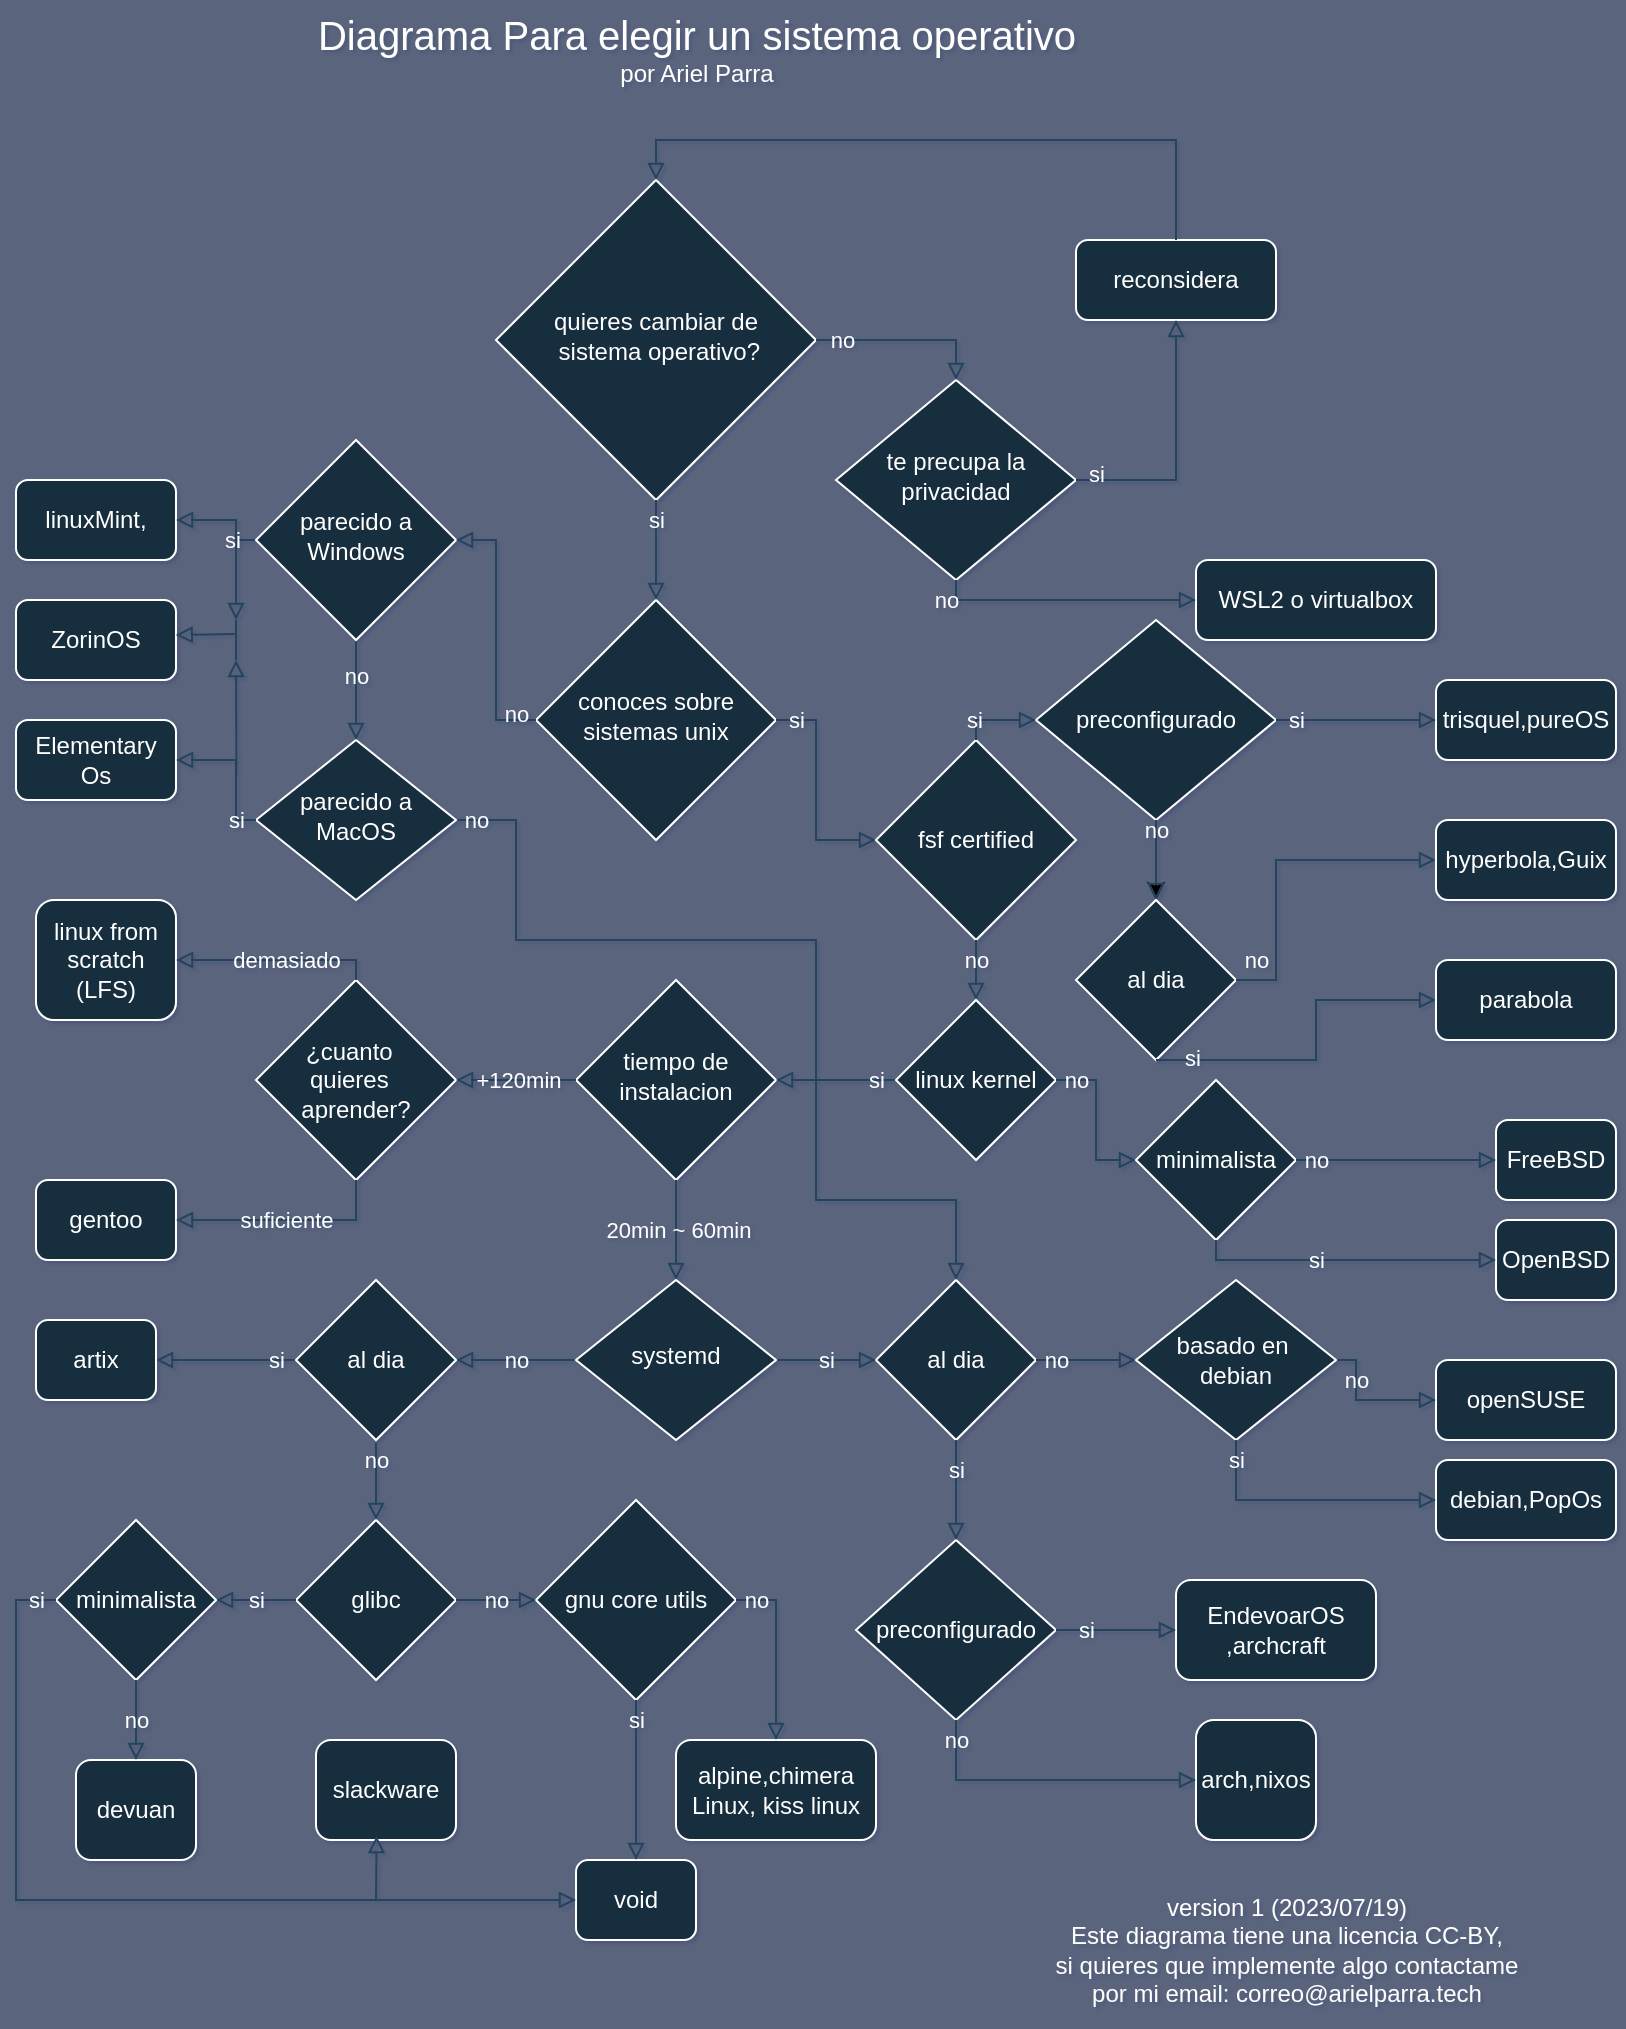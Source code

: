 <mxfile version="21.6.3" type="device">
  <diagram id="C5RBs43oDa-KdzZeNtuy" name="Page-1">
    <mxGraphModel dx="1395" dy="602" grid="0" gridSize="10" guides="1" tooltips="1" connect="1" arrows="1" fold="1" page="1" pageScale="1" pageWidth="850" pageHeight="1100" background="#5A657D" math="0" shadow="1">
      <root>
        <mxCell id="WIyWlLk6GJQsqaUBKTNV-0" />
        <mxCell id="WIyWlLk6GJQsqaUBKTNV-1" parent="WIyWlLk6GJQsqaUBKTNV-0" />
        <mxCell id="lEryGDBUFIUMpNGzXzRM-27" value="" style="endArrow=block;html=1;rounded=0;endFill=0;labelBackgroundColor=none;strokeColor=#23445D;fontColor=default;" parent="WIyWlLk6GJQsqaUBKTNV-1" edge="1">
          <mxGeometry relative="1" as="geometry">
            <mxPoint x="130" y="290" as="sourcePoint" />
            <mxPoint x="130" y="330" as="targetPoint" />
          </mxGeometry>
        </mxCell>
        <mxCell id="WIyWlLk6GJQsqaUBKTNV-6" value="&lt;div&gt; quieres cambiar de&lt;/div&gt;&lt;div&gt;&amp;nbsp;sistema operativo?&lt;/div&gt;" style="rhombus;whiteSpace=wrap;html=1;shadow=0;fontFamily=Helvetica;fontSize=12;align=center;strokeWidth=1;spacing=6;spacingTop=-4;labelBackgroundColor=none;fillColor=#182E3E;strokeColor=#FFFFFF;fontColor=#FFFFFF;" parent="WIyWlLk6GJQsqaUBKTNV-1" vertex="1">
          <mxGeometry x="260" y="110" width="160" height="160" as="geometry" />
        </mxCell>
        <mxCell id="WIyWlLk6GJQsqaUBKTNV-10" value="tiempo de instalacion" style="rhombus;whiteSpace=wrap;html=1;shadow=0;fontFamily=Helvetica;fontSize=12;align=center;strokeWidth=1;spacing=6;spacingTop=-4;labelBackgroundColor=none;fillColor=#182E3E;strokeColor=#FFFFFF;fontColor=#FFFFFF;" parent="WIyWlLk6GJQsqaUBKTNV-1" vertex="1">
          <mxGeometry x="300" y="510" width="100" height="100" as="geometry" />
        </mxCell>
        <mxCell id="WIyWlLk6GJQsqaUBKTNV-11" value="&lt;div&gt;EndevoarOS&lt;/div&gt;,archcraft" style="rounded=1;whiteSpace=wrap;html=1;fontSize=12;glass=0;strokeWidth=1;shadow=0;labelBackgroundColor=none;fillColor=#182E3E;strokeColor=#FFFFFF;fontColor=#FFFFFF;" parent="WIyWlLk6GJQsqaUBKTNV-1" vertex="1">
          <mxGeometry x="600" y="810" width="100" height="50" as="geometry" />
        </mxCell>
        <mxCell id="B3d_4BNv6bFsKflRq1dp-0" value="&lt;div&gt;te precupa la &lt;br&gt;&lt;/div&gt;&lt;div&gt;privacidad&lt;br&gt;&lt;/div&gt;" style="rhombus;whiteSpace=wrap;html=1;shadow=0;fontFamily=Helvetica;fontSize=12;align=center;strokeWidth=1;spacing=6;spacingTop=-4;labelBackgroundColor=none;fillColor=#182E3E;strokeColor=#FFFFFF;fontColor=#FFFFFF;" parent="WIyWlLk6GJQsqaUBKTNV-1" vertex="1">
          <mxGeometry x="430" y="210" width="120" height="100" as="geometry" />
        </mxCell>
        <mxCell id="B3d_4BNv6bFsKflRq1dp-1" value="WSL2 o virtualbox" style="rounded=1;whiteSpace=wrap;html=1;fontSize=12;glass=0;strokeWidth=1;shadow=0;labelBackgroundColor=none;fillColor=#182E3E;strokeColor=#FFFFFF;fontColor=#FFFFFF;" parent="WIyWlLk6GJQsqaUBKTNV-1" vertex="1">
          <mxGeometry x="610" y="300" width="120" height="40" as="geometry" />
        </mxCell>
        <mxCell id="B3d_4BNv6bFsKflRq1dp-4" value="reconsidera" style="rounded=1;whiteSpace=wrap;html=1;fontSize=12;glass=0;strokeWidth=1;shadow=0;labelBackgroundColor=none;fillColor=#182E3E;strokeColor=#FFFFFF;fontColor=#FFFFFF;" parent="WIyWlLk6GJQsqaUBKTNV-1" vertex="1">
          <mxGeometry x="550" y="140" width="100" height="40" as="geometry" />
        </mxCell>
        <mxCell id="B3d_4BNv6bFsKflRq1dp-8" value="" style="endArrow=block;html=1;rounded=0;endFill=0;entryX=1;entryY=0.5;entryDx=0;entryDy=0;exitX=0;exitY=0.5;exitDx=0;exitDy=0;labelBackgroundColor=none;strokeColor=#23445D;fontColor=default;" parent="WIyWlLk6GJQsqaUBKTNV-1" source="WZA_W1-3168fjfzmkXRs-43" target="WIyWlLk6GJQsqaUBKTNV-10" edge="1">
          <mxGeometry relative="1" as="geometry">
            <mxPoint x="459" y="729.55" as="sourcePoint" />
            <mxPoint x="379" y="579.55" as="targetPoint" />
          </mxGeometry>
        </mxCell>
        <mxCell id="B3d_4BNv6bFsKflRq1dp-9" value="si" style="edgeLabel;resizable=0;html=1;align=center;verticalAlign=middle;labelBackgroundColor=none;fontColor=#FFFFFF;" parent="B3d_4BNv6bFsKflRq1dp-8" connectable="0" vertex="1">
          <mxGeometry relative="1" as="geometry">
            <mxPoint x="20" as="offset" />
          </mxGeometry>
        </mxCell>
        <mxCell id="B3d_4BNv6bFsKflRq1dp-21" value="" style="endArrow=block;html=1;rounded=0;endFill=0;exitX=1;exitY=0.5;exitDx=0;exitDy=0;entryX=0.5;entryY=0;entryDx=0;entryDy=0;labelBackgroundColor=none;strokeColor=#23445D;fontColor=default;" parent="WIyWlLk6GJQsqaUBKTNV-1" source="WIyWlLk6GJQsqaUBKTNV-6" target="B3d_4BNv6bFsKflRq1dp-0" edge="1">
          <mxGeometry relative="1" as="geometry">
            <mxPoint x="385.0" y="125.27" as="sourcePoint" />
            <mxPoint x="431.608" y="125.146" as="targetPoint" />
            <Array as="points">
              <mxPoint x="430" y="190" />
              <mxPoint x="490" y="190" />
            </Array>
          </mxGeometry>
        </mxCell>
        <mxCell id="B3d_4BNv6bFsKflRq1dp-22" value="no" style="edgeLabel;resizable=0;html=1;align=center;verticalAlign=middle;labelBackgroundColor=none;fontColor=#FFFFFF;" parent="B3d_4BNv6bFsKflRq1dp-21" connectable="0" vertex="1">
          <mxGeometry relative="1" as="geometry">
            <mxPoint x="-32" as="offset" />
          </mxGeometry>
        </mxCell>
        <mxCell id="B3d_4BNv6bFsKflRq1dp-26" value="" style="endArrow=block;html=1;rounded=0;endFill=0;entryX=0;entryY=0.5;entryDx=0;entryDy=0;exitX=0.5;exitY=1;exitDx=0;exitDy=0;labelBackgroundColor=none;strokeColor=#23445D;fontColor=default;" parent="WIyWlLk6GJQsqaUBKTNV-1" source="B3d_4BNv6bFsKflRq1dp-0" target="B3d_4BNv6bFsKflRq1dp-1" edge="1">
          <mxGeometry relative="1" as="geometry">
            <mxPoint x="541.43" y="125" as="sourcePoint" />
            <mxPoint x="570.43" y="60" as="targetPoint" />
            <Array as="points">
              <mxPoint x="490" y="320" />
            </Array>
          </mxGeometry>
        </mxCell>
        <mxCell id="B3d_4BNv6bFsKflRq1dp-27" value="no" style="edgeLabel;resizable=0;html=1;align=center;verticalAlign=middle;labelBackgroundColor=none;fontColor=#FFFFFF;" parent="B3d_4BNv6bFsKflRq1dp-26" connectable="0" vertex="1">
          <mxGeometry relative="1" as="geometry">
            <mxPoint x="-60" as="offset" />
          </mxGeometry>
        </mxCell>
        <mxCell id="B3d_4BNv6bFsKflRq1dp-32" value="" style="endArrow=block;html=1;rounded=0;endFill=0;exitX=0.5;exitY=1;exitDx=0;exitDy=0;entryX=0.5;entryY=0;entryDx=0;entryDy=0;labelBackgroundColor=none;strokeColor=#23445D;fontColor=default;" parent="WIyWlLk6GJQsqaUBKTNV-1" source="WIyWlLk6GJQsqaUBKTNV-10" target="lEryGDBUFIUMpNGzXzRM-45" edge="1">
          <mxGeometry relative="1" as="geometry">
            <mxPoint x="340" y="629.55" as="sourcePoint" />
            <mxPoint x="345" y="660.0" as="targetPoint" />
          </mxGeometry>
        </mxCell>
        <mxCell id="B3d_4BNv6bFsKflRq1dp-33" value="20min ~ 60min" style="edgeLabel;resizable=0;html=1;align=center;verticalAlign=middle;labelBackgroundColor=none;fontColor=#FFFFFF;" parent="B3d_4BNv6bFsKflRq1dp-32" connectable="0" vertex="1">
          <mxGeometry relative="1" as="geometry">
            <mxPoint x="1" as="offset" />
          </mxGeometry>
        </mxCell>
        <mxCell id="zSs0rb3qWY8XgjxG6bn7-12" value="&lt;div&gt;linux from&lt;/div&gt;&lt;div&gt;scratch (LFS)&lt;br&gt;&lt;/div&gt;" style="rounded=1;whiteSpace=wrap;html=1;fontSize=12;glass=0;strokeWidth=1;shadow=0;labelBackgroundColor=none;fillColor=#182E3E;strokeColor=#FFFFFF;fontColor=#FFFFFF;" parent="WIyWlLk6GJQsqaUBKTNV-1" vertex="1">
          <mxGeometry x="30" y="470" width="70" height="60" as="geometry" />
        </mxCell>
        <mxCell id="zSs0rb3qWY8XgjxG6bn7-13" value="&lt;div&gt;gentoo&lt;br&gt;&lt;/div&gt;" style="rounded=1;whiteSpace=wrap;html=1;fontSize=12;glass=0;strokeWidth=1;shadow=0;labelBackgroundColor=none;fillColor=#182E3E;strokeColor=#FFFFFF;fontColor=#FFFFFF;" parent="WIyWlLk6GJQsqaUBKTNV-1" vertex="1">
          <mxGeometry x="30" y="610" width="70" height="40" as="geometry" />
        </mxCell>
        <mxCell id="WZA_W1-3168fjfzmkXRs-8" value="&lt;div&gt;¿cuanto &amp;nbsp; &lt;br&gt;&lt;/div&gt;&lt;div&gt;quieres &amp;nbsp; aprender?&lt;/div&gt;" style="rhombus;whiteSpace=wrap;html=1;labelBackgroundColor=none;fillColor=#182E3E;strokeColor=#FFFFFF;fontColor=#FFFFFF;" parent="WIyWlLk6GJQsqaUBKTNV-1" vertex="1">
          <mxGeometry x="140" y="510" width="100" height="100" as="geometry" />
        </mxCell>
        <mxCell id="WZA_W1-3168fjfzmkXRs-9" value="void" style="rounded=1;whiteSpace=wrap;html=1;fontSize=12;glass=0;strokeWidth=1;shadow=0;labelBackgroundColor=none;fillColor=#182E3E;strokeColor=#FFFFFF;fontColor=#FFFFFF;" parent="WIyWlLk6GJQsqaUBKTNV-1" vertex="1">
          <mxGeometry x="300" y="950" width="60" height="40" as="geometry" />
        </mxCell>
        <mxCell id="WZA_W1-3168fjfzmkXRs-10" value="arch,nixos" style="rounded=1;whiteSpace=wrap;html=1;fontSize=12;glass=0;strokeWidth=1;shadow=0;labelBackgroundColor=none;fillColor=#182E3E;strokeColor=#FFFFFF;fontColor=#FFFFFF;" parent="WIyWlLk6GJQsqaUBKTNV-1" vertex="1">
          <mxGeometry x="610" y="880" width="60" height="60" as="geometry" />
        </mxCell>
        <mxCell id="WZA_W1-3168fjfzmkXRs-14" value="slackware" style="rounded=1;whiteSpace=wrap;html=1;fontSize=12;glass=0;strokeWidth=1;shadow=0;labelBackgroundColor=none;fillColor=#182E3E;strokeColor=#FFFFFF;fontColor=#FFFFFF;" parent="WIyWlLk6GJQsqaUBKTNV-1" vertex="1">
          <mxGeometry x="170" y="890" width="70" height="50" as="geometry" />
        </mxCell>
        <mxCell id="WZA_W1-3168fjfzmkXRs-15" value="" style="endArrow=block;html=1;rounded=0;endFill=0;entryX=1;entryY=0.5;entryDx=0;entryDy=0;labelBackgroundColor=none;strokeColor=#23445D;fontColor=default;exitX=0.5;exitY=0;exitDx=0;exitDy=0;" parent="WIyWlLk6GJQsqaUBKTNV-1" source="WZA_W1-3168fjfzmkXRs-8" target="zSs0rb3qWY8XgjxG6bn7-12" edge="1">
          <mxGeometry relative="1" as="geometry">
            <mxPoint x="190" y="500" as="sourcePoint" />
            <mxPoint x="170" y="564.55" as="targetPoint" />
            <Array as="points">
              <mxPoint x="190" y="500" />
            </Array>
          </mxGeometry>
        </mxCell>
        <mxCell id="WZA_W1-3168fjfzmkXRs-16" value="demasiado" style="edgeLabel;resizable=0;html=1;align=center;verticalAlign=middle;labelBackgroundColor=none;fontColor=#FFFFFF;" parent="WZA_W1-3168fjfzmkXRs-15" connectable="0" vertex="1">
          <mxGeometry relative="1" as="geometry">
            <mxPoint x="5" as="offset" />
          </mxGeometry>
        </mxCell>
        <mxCell id="WZA_W1-3168fjfzmkXRs-30" value="alpine,chimera Linux, kiss linux" style="rounded=1;whiteSpace=wrap;html=1;fontSize=12;glass=0;strokeWidth=1;shadow=0;labelBackgroundColor=none;fillColor=#182E3E;strokeColor=#FFFFFF;fontColor=#FFFFFF;" parent="WIyWlLk6GJQsqaUBKTNV-1" vertex="1">
          <mxGeometry x="350" y="890" width="100" height="50" as="geometry" />
        </mxCell>
        <mxCell id="WZA_W1-3168fjfzmkXRs-33" value="linuxMint, " style="rounded=1;whiteSpace=wrap;html=1;fontSize=12;glass=0;strokeWidth=1;shadow=0;labelBackgroundColor=none;fillColor=#182E3E;strokeColor=#FFFFFF;fontColor=#FFFFFF;" parent="WIyWlLk6GJQsqaUBKTNV-1" vertex="1">
          <mxGeometry x="20" y="260" width="80" height="40" as="geometry" />
        </mxCell>
        <mxCell id="WZA_W1-3168fjfzmkXRs-34" value="conoces sobre sistemas unix" style="rhombus;whiteSpace=wrap;html=1;shadow=0;fontFamily=Helvetica;fontSize=12;align=center;strokeWidth=1;spacing=6;spacingTop=-4;labelBackgroundColor=none;fillColor=#182E3E;strokeColor=#FFFFFF;fontColor=#FFFFFF;" parent="WIyWlLk6GJQsqaUBKTNV-1" vertex="1">
          <mxGeometry x="280" y="320" width="120" height="120" as="geometry" />
        </mxCell>
        <mxCell id="WZA_W1-3168fjfzmkXRs-35" value="" style="endArrow=block;html=1;rounded=0;endFill=0;entryX=0;entryY=0.5;entryDx=0;entryDy=0;exitX=1;exitY=0.5;exitDx=0;exitDy=0;labelBackgroundColor=none;strokeColor=#23445D;fontColor=default;" parent="WIyWlLk6GJQsqaUBKTNV-1" source="WZA_W1-3168fjfzmkXRs-34" target="WZA_W1-3168fjfzmkXRs-37" edge="1">
          <mxGeometry relative="1" as="geometry">
            <mxPoint x="380" y="424.32" as="sourcePoint" />
            <mxPoint x="420" y="424.32" as="targetPoint" />
            <Array as="points">
              <mxPoint x="420" y="380" />
              <mxPoint x="420" y="440" />
            </Array>
          </mxGeometry>
        </mxCell>
        <mxCell id="WZA_W1-3168fjfzmkXRs-36" value="si" style="edgeLabel;resizable=0;html=1;align=center;verticalAlign=middle;labelBackgroundColor=none;fontColor=#FFFFFF;" parent="WZA_W1-3168fjfzmkXRs-35" connectable="0" vertex="1">
          <mxGeometry relative="1" as="geometry">
            <mxPoint x="-10" y="-35" as="offset" />
          </mxGeometry>
        </mxCell>
        <mxCell id="WZA_W1-3168fjfzmkXRs-37" value="fsf certified" style="rhombus;whiteSpace=wrap;html=1;labelBackgroundColor=none;fillColor=#182E3E;strokeColor=#FFFFFF;fontColor=#FFFFFF;" parent="WIyWlLk6GJQsqaUBKTNV-1" vertex="1">
          <mxGeometry x="450" y="390" width="100" height="100" as="geometry" />
        </mxCell>
        <mxCell id="nK3E73L1SUcMTksV8uDe-0" value="" style="edgeStyle=orthogonalEdgeStyle;rounded=0;orthogonalLoop=1;jettySize=auto;html=1;" edge="1" parent="WIyWlLk6GJQsqaUBKTNV-1" source="WZA_W1-3168fjfzmkXRs-38" target="WZA_W1-3168fjfzmkXRs-76">
          <mxGeometry relative="1" as="geometry" />
        </mxCell>
        <mxCell id="WZA_W1-3168fjfzmkXRs-38" value="preconfigurado" style="rhombus;whiteSpace=wrap;html=1;labelBackgroundColor=none;fillColor=#182E3E;strokeColor=#FFFFFF;fontColor=#FFFFFF;" parent="WIyWlLk6GJQsqaUBKTNV-1" vertex="1">
          <mxGeometry x="530" y="330" width="120" height="100" as="geometry" />
        </mxCell>
        <mxCell id="WZA_W1-3168fjfzmkXRs-40" value="" style="endArrow=block;html=1;rounded=0;endFill=0;exitX=0.5;exitY=1;exitDx=0;exitDy=0;entryX=0.5;entryY=0;entryDx=0;entryDy=0;labelBackgroundColor=none;strokeColor=#23445D;fontColor=default;" parent="WIyWlLk6GJQsqaUBKTNV-1" source="WZA_W1-3168fjfzmkXRs-37" target="WZA_W1-3168fjfzmkXRs-43" edge="1">
          <mxGeometry relative="1" as="geometry">
            <mxPoint x="477.27" y="467.05" as="sourcePoint" />
            <mxPoint x="480" y="517.55" as="targetPoint" />
          </mxGeometry>
        </mxCell>
        <mxCell id="WZA_W1-3168fjfzmkXRs-41" value="no" style="edgeLabel;resizable=0;html=1;align=center;verticalAlign=middle;labelBackgroundColor=none;fontColor=#FFFFFF;" parent="WZA_W1-3168fjfzmkXRs-40" connectable="0" vertex="1">
          <mxGeometry relative="1" as="geometry">
            <mxPoint y="-5" as="offset" />
          </mxGeometry>
        </mxCell>
        <mxCell id="WZA_W1-3168fjfzmkXRs-43" value="linux kernel" style="rhombus;whiteSpace=wrap;html=1;labelBackgroundColor=none;fillColor=#182E3E;strokeColor=#FFFFFF;fontColor=#FFFFFF;" parent="WIyWlLk6GJQsqaUBKTNV-1" vertex="1">
          <mxGeometry x="460" y="520" width="80" height="80" as="geometry" />
        </mxCell>
        <mxCell id="WZA_W1-3168fjfzmkXRs-44" value="" style="endArrow=block;html=1;rounded=0;endFill=0;exitX=0.5;exitY=0;exitDx=0;exitDy=0;labelBackgroundColor=none;strokeColor=#23445D;fontColor=default;entryX=0;entryY=0.5;entryDx=0;entryDy=0;" parent="WIyWlLk6GJQsqaUBKTNV-1" source="WZA_W1-3168fjfzmkXRs-37" target="WZA_W1-3168fjfzmkXRs-38" edge="1">
          <mxGeometry relative="1" as="geometry">
            <mxPoint x="521.43" y="424.15" as="sourcePoint" />
            <mxPoint x="530" y="380" as="targetPoint" />
            <Array as="points">
              <mxPoint x="500" y="380" />
            </Array>
          </mxGeometry>
        </mxCell>
        <mxCell id="WZA_W1-3168fjfzmkXRs-45" value="si" style="edgeLabel;resizable=0;html=1;align=center;verticalAlign=middle;labelBackgroundColor=none;fontColor=#FFFFFF;" parent="WZA_W1-3168fjfzmkXRs-44" connectable="0" vertex="1">
          <mxGeometry relative="1" as="geometry">
            <mxPoint x="-11" as="offset" />
          </mxGeometry>
        </mxCell>
        <mxCell id="WZA_W1-3168fjfzmkXRs-46" value="" style="endArrow=block;html=1;rounded=0;endFill=0;entryX=0;entryY=0.5;entryDx=0;entryDy=0;labelBackgroundColor=none;strokeColor=#23445D;fontColor=default;exitX=1;exitY=0.5;exitDx=0;exitDy=0;" parent="WIyWlLk6GJQsqaUBKTNV-1" source="WZA_W1-3168fjfzmkXRs-43" target="WZA_W1-3168fjfzmkXRs-63" edge="1">
          <mxGeometry relative="1" as="geometry">
            <mxPoint x="550" y="569.55" as="sourcePoint" />
            <mxPoint x="580" y="559.55" as="targetPoint" />
            <Array as="points">
              <mxPoint x="560" y="560" />
              <mxPoint x="560" y="600" />
            </Array>
          </mxGeometry>
        </mxCell>
        <mxCell id="WZA_W1-3168fjfzmkXRs-47" value="no" style="edgeLabel;resizable=0;html=1;align=center;verticalAlign=middle;labelBackgroundColor=none;fontColor=#FFFFFF;" parent="WZA_W1-3168fjfzmkXRs-46" connectable="0" vertex="1">
          <mxGeometry relative="1" as="geometry">
            <mxPoint x="-10" y="-20" as="offset" />
          </mxGeometry>
        </mxCell>
        <mxCell id="WZA_W1-3168fjfzmkXRs-48" value="OpenBSD" style="rounded=1;whiteSpace=wrap;html=1;fontSize=12;glass=0;strokeWidth=1;shadow=0;labelBackgroundColor=none;fillColor=#182E3E;strokeColor=#FFFFFF;fontColor=#FFFFFF;" parent="WIyWlLk6GJQsqaUBKTNV-1" vertex="1">
          <mxGeometry x="760" y="630" width="60" height="40" as="geometry" />
        </mxCell>
        <mxCell id="WZA_W1-3168fjfzmkXRs-59" value="" style="endArrow=block;html=1;rounded=0;endFill=0;exitX=0;exitY=0.5;exitDx=0;exitDy=0;labelBackgroundColor=none;strokeColor=#23445D;fontColor=default;entryX=1;entryY=0.5;entryDx=0;entryDy=0;" parent="WIyWlLk6GJQsqaUBKTNV-1" source="lEryGDBUFIUMpNGzXzRM-29" target="WZA_W1-3168fjfzmkXRs-33" edge="1">
          <mxGeometry relative="1" as="geometry">
            <mxPoint x="141.25" y="304.55" as="sourcePoint" />
            <mxPoint x="70" y="249.55" as="targetPoint" />
            <Array as="points">
              <mxPoint x="130" y="290" />
              <mxPoint x="130" y="280" />
            </Array>
          </mxGeometry>
        </mxCell>
        <mxCell id="WZA_W1-3168fjfzmkXRs-60" value="si" style="edgeLabel;resizable=0;html=1;align=center;verticalAlign=middle;labelBackgroundColor=none;fontColor=#FFFFFF;" parent="WZA_W1-3168fjfzmkXRs-59" connectable="0" vertex="1">
          <mxGeometry relative="1" as="geometry">
            <mxPoint x="3" y="10" as="offset" />
          </mxGeometry>
        </mxCell>
        <mxCell id="WZA_W1-3168fjfzmkXRs-61" value="" style="endArrow=block;html=1;rounded=0;endFill=0;exitX=0.5;exitY=1;exitDx=0;exitDy=0;entryX=0.5;entryY=0;entryDx=0;entryDy=0;labelBackgroundColor=none;strokeColor=#23445D;fontColor=default;" parent="WIyWlLk6GJQsqaUBKTNV-1" source="WIyWlLk6GJQsqaUBKTNV-6" target="WZA_W1-3168fjfzmkXRs-34" edge="1">
          <mxGeometry relative="1" as="geometry">
            <mxPoint x="400" y="180" as="sourcePoint" />
            <mxPoint x="446.608" y="179.876" as="targetPoint" />
          </mxGeometry>
        </mxCell>
        <mxCell id="WZA_W1-3168fjfzmkXRs-62" value="si" style="edgeLabel;resizable=0;html=1;align=center;verticalAlign=middle;labelBackgroundColor=none;fontColor=#FFFFFF;" parent="WZA_W1-3168fjfzmkXRs-61" connectable="0" vertex="1">
          <mxGeometry relative="1" as="geometry">
            <mxPoint y="-15" as="offset" />
          </mxGeometry>
        </mxCell>
        <mxCell id="WZA_W1-3168fjfzmkXRs-63" value="minimalista" style="rhombus;whiteSpace=wrap;html=1;labelBackgroundColor=none;fillColor=#182E3E;strokeColor=#FFFFFF;fontColor=#FFFFFF;" parent="WIyWlLk6GJQsqaUBKTNV-1" vertex="1">
          <mxGeometry x="580" y="560" width="80" height="80" as="geometry" />
        </mxCell>
        <mxCell id="WZA_W1-3168fjfzmkXRs-67" value="" style="endArrow=block;html=1;rounded=0;endFill=0;exitX=0.5;exitY=1;exitDx=0;exitDy=0;entryX=0;entryY=0.5;entryDx=0;entryDy=0;labelBackgroundColor=none;strokeColor=#23445D;fontColor=default;" parent="WIyWlLk6GJQsqaUBKTNV-1" source="WZA_W1-3168fjfzmkXRs-63" target="WZA_W1-3168fjfzmkXRs-48" edge="1">
          <mxGeometry relative="1" as="geometry">
            <mxPoint x="660" y="589.55" as="sourcePoint" />
            <mxPoint x="760" y="639.55" as="targetPoint" />
            <Array as="points">
              <mxPoint x="620" y="650" />
            </Array>
          </mxGeometry>
        </mxCell>
        <mxCell id="WZA_W1-3168fjfzmkXRs-68" value="si" style="edgeLabel;resizable=0;html=1;align=center;verticalAlign=middle;labelBackgroundColor=none;fontColor=#FFFFFF;" parent="WZA_W1-3168fjfzmkXRs-67" connectable="0" vertex="1">
          <mxGeometry relative="1" as="geometry">
            <mxPoint x="-15" as="offset" />
          </mxGeometry>
        </mxCell>
        <mxCell id="WZA_W1-3168fjfzmkXRs-70" value="devuan" style="rounded=1;whiteSpace=wrap;html=1;fontSize=12;glass=0;strokeWidth=1;shadow=0;labelBackgroundColor=none;fillColor=#182E3E;strokeColor=#FFFFFF;fontColor=#FFFFFF;" parent="WIyWlLk6GJQsqaUBKTNV-1" vertex="1">
          <mxGeometry x="50" y="900" width="60" height="50" as="geometry" />
        </mxCell>
        <mxCell id="WZA_W1-3168fjfzmkXRs-73" value="" style="endArrow=block;html=1;rounded=0;endFill=0;entryX=0.5;entryY=0;entryDx=0;entryDy=0;labelBackgroundColor=none;strokeColor=#23445D;fontColor=default;exitX=0.5;exitY=1;exitDx=0;exitDy=0;" parent="WIyWlLk6GJQsqaUBKTNV-1" source="WZA_W1-3168fjfzmkXRs-38" target="WZA_W1-3168fjfzmkXRs-76" edge="1">
          <mxGeometry relative="1" as="geometry">
            <mxPoint x="607.5" y="419.55" as="sourcePoint" />
            <mxPoint x="607.5" y="469.1" as="targetPoint" />
          </mxGeometry>
        </mxCell>
        <mxCell id="WZA_W1-3168fjfzmkXRs-74" value="no" style="edgeLabel;resizable=0;html=1;align=center;verticalAlign=middle;labelBackgroundColor=none;fontColor=#FFFFFF;" parent="WZA_W1-3168fjfzmkXRs-73" connectable="0" vertex="1">
          <mxGeometry relative="1" as="geometry">
            <mxPoint y="-15" as="offset" />
          </mxGeometry>
        </mxCell>
        <mxCell id="WZA_W1-3168fjfzmkXRs-75" value="trisquel,pureOS" style="rounded=1;whiteSpace=wrap;html=1;fontSize=12;glass=0;strokeWidth=1;shadow=0;labelBackgroundColor=none;fillColor=#182E3E;strokeColor=#FFFFFF;fontColor=#FFFFFF;" parent="WIyWlLk6GJQsqaUBKTNV-1" vertex="1">
          <mxGeometry x="730" y="360" width="90" height="40" as="geometry" />
        </mxCell>
        <mxCell id="WZA_W1-3168fjfzmkXRs-76" value="al dia" style="rhombus;whiteSpace=wrap;html=1;labelBackgroundColor=none;fillColor=#182E3E;strokeColor=#FFFFFF;fontColor=#FFFFFF;" parent="WIyWlLk6GJQsqaUBKTNV-1" vertex="1">
          <mxGeometry x="550" y="470" width="80" height="80" as="geometry" />
        </mxCell>
        <mxCell id="WZA_W1-3168fjfzmkXRs-78" value="" style="endArrow=block;html=1;rounded=0;endFill=0;entryX=0;entryY=0.5;entryDx=0;entryDy=0;labelBackgroundColor=none;strokeColor=#23445D;fontColor=default;exitX=1;exitY=0.5;exitDx=0;exitDy=0;" parent="WIyWlLk6GJQsqaUBKTNV-1" source="WZA_W1-3168fjfzmkXRs-38" target="WZA_W1-3168fjfzmkXRs-75" edge="1">
          <mxGeometry relative="1" as="geometry">
            <mxPoint x="620" y="380" as="sourcePoint" />
            <mxPoint x="710" y="434.15" as="targetPoint" />
            <Array as="points" />
          </mxGeometry>
        </mxCell>
        <mxCell id="WZA_W1-3168fjfzmkXRs-79" value="si" style="edgeLabel;resizable=0;html=1;align=center;verticalAlign=middle;labelBackgroundColor=none;fontColor=#FFFFFF;" parent="WZA_W1-3168fjfzmkXRs-78" connectable="0" vertex="1">
          <mxGeometry relative="1" as="geometry">
            <mxPoint x="-30" as="offset" />
          </mxGeometry>
        </mxCell>
        <mxCell id="WZA_W1-3168fjfzmkXRs-91" value="FreeBSD" style="rounded=1;whiteSpace=wrap;html=1;fontSize=12;glass=0;strokeWidth=1;shadow=0;labelBackgroundColor=none;fillColor=#182E3E;strokeColor=#FFFFFF;fontColor=#FFFFFF;" parent="WIyWlLk6GJQsqaUBKTNV-1" vertex="1">
          <mxGeometry x="760" y="580" width="60" height="40" as="geometry" />
        </mxCell>
        <mxCell id="WZA_W1-3168fjfzmkXRs-92" value="" style="endArrow=block;html=1;rounded=0;endFill=0;exitX=1;exitY=0.5;exitDx=0;exitDy=0;entryX=0;entryY=0.5;entryDx=0;entryDy=0;labelBackgroundColor=none;strokeColor=#23445D;fontColor=default;" parent="WIyWlLk6GJQsqaUBKTNV-1" source="WZA_W1-3168fjfzmkXRs-63" target="WZA_W1-3168fjfzmkXRs-91" edge="1">
          <mxGeometry relative="1" as="geometry">
            <mxPoint x="680" y="584.07" as="sourcePoint" />
            <mxPoint x="740" y="579.55" as="targetPoint" />
          </mxGeometry>
        </mxCell>
        <mxCell id="WZA_W1-3168fjfzmkXRs-93" value="no" style="edgeLabel;resizable=0;html=1;align=center;verticalAlign=middle;labelBackgroundColor=none;fontColor=#FFFFFF;" parent="WZA_W1-3168fjfzmkXRs-92" connectable="0" vertex="1">
          <mxGeometry relative="1" as="geometry">
            <mxPoint x="-40" as="offset" />
          </mxGeometry>
        </mxCell>
        <mxCell id="WZA_W1-3168fjfzmkXRs-98" value="" style="endArrow=block;html=1;rounded=0;endFill=0;exitX=1;exitY=0.5;exitDx=0;exitDy=0;entryX=0;entryY=0.5;entryDx=0;entryDy=0;labelBackgroundColor=none;strokeColor=#23445D;fontColor=default;" parent="WIyWlLk6GJQsqaUBKTNV-1" source="WZA_W1-3168fjfzmkXRs-76" target="WZA_W1-3168fjfzmkXRs-102" edge="1">
          <mxGeometry relative="1" as="geometry">
            <mxPoint x="640" y="509.07" as="sourcePoint" />
            <mxPoint x="660" y="439.55" as="targetPoint" />
            <Array as="points">
              <mxPoint x="650" y="510" />
              <mxPoint x="650" y="450" />
            </Array>
          </mxGeometry>
        </mxCell>
        <mxCell id="WZA_W1-3168fjfzmkXRs-99" value="no" style="edgeLabel;resizable=0;html=1;align=center;verticalAlign=middle;labelBackgroundColor=none;fontColor=#FFFFFF;" parent="WZA_W1-3168fjfzmkXRs-98" connectable="0" vertex="1">
          <mxGeometry relative="1" as="geometry">
            <mxPoint x="-10" y="50" as="offset" />
          </mxGeometry>
        </mxCell>
        <mxCell id="WZA_W1-3168fjfzmkXRs-100" value="" style="endArrow=block;html=1;rounded=0;endFill=0;exitX=0.5;exitY=1;exitDx=0;exitDy=0;labelBackgroundColor=none;strokeColor=#23445D;fontColor=default;entryX=0;entryY=0.5;entryDx=0;entryDy=0;" parent="WIyWlLk6GJQsqaUBKTNV-1" source="WZA_W1-3168fjfzmkXRs-76" target="WZA_W1-3168fjfzmkXRs-104" edge="1">
          <mxGeometry relative="1" as="geometry">
            <mxPoint x="630" y="540.03" as="sourcePoint" />
            <mxPoint x="710" y="492" as="targetPoint" />
            <Array as="points">
              <mxPoint x="670" y="550" />
              <mxPoint x="670" y="520" />
            </Array>
          </mxGeometry>
        </mxCell>
        <mxCell id="WZA_W1-3168fjfzmkXRs-101" value="si" style="edgeLabel;resizable=0;html=1;align=center;verticalAlign=middle;labelBackgroundColor=none;fontColor=#FFFFFF;" parent="WZA_W1-3168fjfzmkXRs-100" connectable="0" vertex="1">
          <mxGeometry relative="1" as="geometry">
            <mxPoint x="-62" y="4" as="offset" />
          </mxGeometry>
        </mxCell>
        <mxCell id="WZA_W1-3168fjfzmkXRs-102" value="hyperbola,Guix" style="rounded=1;whiteSpace=wrap;html=1;fontSize=12;glass=0;strokeWidth=1;shadow=0;labelBackgroundColor=none;fillColor=#182E3E;strokeColor=#FFFFFF;fontColor=#FFFFFF;" parent="WIyWlLk6GJQsqaUBKTNV-1" vertex="1">
          <mxGeometry x="730" y="430" width="90" height="40" as="geometry" />
        </mxCell>
        <mxCell id="WZA_W1-3168fjfzmkXRs-104" value="parabola" style="rounded=1;whiteSpace=wrap;html=1;fontSize=12;glass=0;strokeWidth=1;shadow=0;labelBackgroundColor=none;fillColor=#182E3E;strokeColor=#FFFFFF;fontColor=#FFFFFF;" parent="WIyWlLk6GJQsqaUBKTNV-1" vertex="1">
          <mxGeometry x="730" y="500" width="90" height="40" as="geometry" />
        </mxCell>
        <mxCell id="WZA_W1-3168fjfzmkXRs-105" value="al dia" style="rhombus;whiteSpace=wrap;html=1;labelBackgroundColor=none;fillColor=#182E3E;strokeColor=#FFFFFF;fontColor=#FFFFFF;" parent="WIyWlLk6GJQsqaUBKTNV-1" vertex="1">
          <mxGeometry x="450" y="660" width="80" height="80" as="geometry" />
        </mxCell>
        <mxCell id="WZA_W1-3168fjfzmkXRs-110" value="" style="endArrow=block;html=1;rounded=0;endFill=0;exitX=1;exitY=0.5;exitDx=0;exitDy=0;entryX=0;entryY=0.5;entryDx=0;entryDy=0;labelBackgroundColor=none;strokeColor=#23445D;fontColor=default;" parent="WIyWlLk6GJQsqaUBKTNV-1" source="lEryGDBUFIUMpNGzXzRM-45" target="WZA_W1-3168fjfzmkXRs-105" edge="1">
          <mxGeometry relative="1" as="geometry">
            <mxPoint x="390" y="700.0" as="sourcePoint" />
            <mxPoint x="540" y="729.55" as="targetPoint" />
          </mxGeometry>
        </mxCell>
        <mxCell id="WZA_W1-3168fjfzmkXRs-111" value="si" style="edgeLabel;resizable=0;html=1;align=center;verticalAlign=middle;labelBackgroundColor=none;fontColor=#FFFFFF;" parent="WZA_W1-3168fjfzmkXRs-110" connectable="0" vertex="1">
          <mxGeometry relative="1" as="geometry" />
        </mxCell>
        <mxCell id="WZA_W1-3168fjfzmkXRs-112" value="preconfigurado" style="rhombus;whiteSpace=wrap;html=1;labelBackgroundColor=none;fillColor=#182E3E;strokeColor=#FFFFFF;fontColor=#FFFFFF;" parent="WIyWlLk6GJQsqaUBKTNV-1" vertex="1">
          <mxGeometry x="440" y="790" width="100" height="90" as="geometry" />
        </mxCell>
        <mxCell id="WZA_W1-3168fjfzmkXRs-113" value="openSUSE" style="rounded=1;whiteSpace=wrap;html=1;fontSize=12;glass=0;strokeWidth=1;shadow=0;labelBackgroundColor=none;fillColor=#182E3E;strokeColor=#FFFFFF;fontColor=#FFFFFF;" parent="WIyWlLk6GJQsqaUBKTNV-1" vertex="1">
          <mxGeometry x="730" y="700" width="90" height="40" as="geometry" />
        </mxCell>
        <mxCell id="WZA_W1-3168fjfzmkXRs-125" value="&lt;div&gt;glibc&lt;br&gt;&lt;/div&gt;" style="rhombus;whiteSpace=wrap;html=1;direction=south;labelBackgroundColor=none;fillColor=#182E3E;strokeColor=#FFFFFF;fontColor=#FFFFFF;" parent="WIyWlLk6GJQsqaUBKTNV-1" vertex="1">
          <mxGeometry x="160" y="780" width="80" height="80" as="geometry" />
        </mxCell>
        <mxCell id="0XqaIxvMcVvcDSaRn46s-0" value="" style="endArrow=block;html=1;rounded=0;endFill=0;exitX=0.5;exitY=1;exitDx=0;exitDy=0;labelBackgroundColor=none;strokeColor=#23445D;fontColor=default;" parent="WIyWlLk6GJQsqaUBKTNV-1" source="WZA_W1-3168fjfzmkXRs-105" target="WZA_W1-3168fjfzmkXRs-112" edge="1">
          <mxGeometry relative="1" as="geometry">
            <mxPoint x="530" y="739.55" as="sourcePoint" />
            <mxPoint x="590" y="739.55" as="targetPoint" />
          </mxGeometry>
        </mxCell>
        <mxCell id="0XqaIxvMcVvcDSaRn46s-1" value="si" style="edgeLabel;resizable=0;html=1;align=center;verticalAlign=middle;labelBackgroundColor=none;fontColor=#FFFFFF;" parent="0XqaIxvMcVvcDSaRn46s-0" connectable="0" vertex="1">
          <mxGeometry relative="1" as="geometry">
            <mxPoint y="-10" as="offset" />
          </mxGeometry>
        </mxCell>
        <mxCell id="0XqaIxvMcVvcDSaRn46s-2" value="" style="endArrow=block;html=1;rounded=0;endFill=0;exitX=1;exitY=0.5;exitDx=0;exitDy=0;entryX=0;entryY=0.5;entryDx=0;entryDy=0;labelBackgroundColor=none;strokeColor=#23445D;fontColor=default;" parent="WIyWlLk6GJQsqaUBKTNV-1" source="WZA_W1-3168fjfzmkXRs-105" target="0XqaIxvMcVvcDSaRn46s-59" edge="1">
          <mxGeometry relative="1" as="geometry">
            <mxPoint x="540" y="719.55" as="sourcePoint" />
            <mxPoint x="575.59" y="699.72" as="targetPoint" />
          </mxGeometry>
        </mxCell>
        <mxCell id="0XqaIxvMcVvcDSaRn46s-3" value="no" style="edgeLabel;resizable=0;html=1;align=center;verticalAlign=middle;labelBackgroundColor=none;fontColor=#FFFFFF;" parent="0XqaIxvMcVvcDSaRn46s-2" connectable="0" vertex="1">
          <mxGeometry relative="1" as="geometry">
            <mxPoint x="-15" as="offset" />
          </mxGeometry>
        </mxCell>
        <mxCell id="0XqaIxvMcVvcDSaRn46s-4" value="" style="endArrow=block;html=1;rounded=0;endFill=0;exitX=1;exitY=0.5;exitDx=0;exitDy=0;entryX=0;entryY=0.5;entryDx=0;entryDy=0;labelBackgroundColor=none;strokeColor=#23445D;fontColor=default;" parent="WIyWlLk6GJQsqaUBKTNV-1" source="0XqaIxvMcVvcDSaRn46s-59" target="WZA_W1-3168fjfzmkXRs-113" edge="1">
          <mxGeometry relative="1" as="geometry">
            <mxPoint x="670" y="699.55" as="sourcePoint" />
            <mxPoint x="720" y="699.55" as="targetPoint" />
            <Array as="points">
              <mxPoint x="690" y="700" />
              <mxPoint x="690" y="720" />
            </Array>
          </mxGeometry>
        </mxCell>
        <mxCell id="0XqaIxvMcVvcDSaRn46s-5" value="no" style="edgeLabel;resizable=0;html=1;align=center;verticalAlign=middle;labelBackgroundColor=none;fontColor=#FFFFFF;" parent="0XqaIxvMcVvcDSaRn46s-4" connectable="0" vertex="1">
          <mxGeometry relative="1" as="geometry">
            <mxPoint x="-5" y="-10" as="offset" />
          </mxGeometry>
        </mxCell>
        <mxCell id="0XqaIxvMcVvcDSaRn46s-13" value="" style="endArrow=block;html=1;rounded=0;endFill=0;exitX=1;exitY=0.5;exitDx=0;exitDy=0;entryX=0;entryY=0.5;entryDx=0;entryDy=0;labelBackgroundColor=none;strokeColor=#23445D;fontColor=default;" parent="WIyWlLk6GJQsqaUBKTNV-1" source="WZA_W1-3168fjfzmkXRs-112" target="WIyWlLk6GJQsqaUBKTNV-11" edge="1">
          <mxGeometry relative="1" as="geometry">
            <mxPoint x="570" y="759.55" as="sourcePoint" />
            <mxPoint x="560" y="769.55" as="targetPoint" />
          </mxGeometry>
        </mxCell>
        <mxCell id="0XqaIxvMcVvcDSaRn46s-14" value="si" style="edgeLabel;resizable=0;html=1;align=center;verticalAlign=middle;labelBackgroundColor=none;fontColor=#FFFFFF;" parent="0XqaIxvMcVvcDSaRn46s-13" connectable="0" vertex="1">
          <mxGeometry relative="1" as="geometry">
            <mxPoint x="-15" as="offset" />
          </mxGeometry>
        </mxCell>
        <mxCell id="0XqaIxvMcVvcDSaRn46s-20" value="" style="endArrow=block;html=1;rounded=0;endFill=0;exitX=1.017;exitY=0.5;exitDx=0;exitDy=0;entryX=0;entryY=0.5;entryDx=0;entryDy=0;labelBackgroundColor=none;strokeColor=#23445D;fontColor=default;exitPerimeter=0;" parent="WIyWlLk6GJQsqaUBKTNV-1" source="lEryGDBUFIUMpNGzXzRM-43" target="WZA_W1-3168fjfzmkXRs-125" edge="1">
          <mxGeometry relative="1" as="geometry">
            <mxPoint x="205" y="740" as="sourcePoint" />
            <mxPoint x="290" y="779.55" as="targetPoint" />
          </mxGeometry>
        </mxCell>
        <mxCell id="0XqaIxvMcVvcDSaRn46s-21" value="no" style="edgeLabel;resizable=0;html=1;align=center;verticalAlign=middle;labelBackgroundColor=none;fontColor=#FFFFFF;" parent="0XqaIxvMcVvcDSaRn46s-20" connectable="0" vertex="1">
          <mxGeometry relative="1" as="geometry">
            <mxPoint y="-11" as="offset" />
          </mxGeometry>
        </mxCell>
        <mxCell id="0XqaIxvMcVvcDSaRn46s-22" value="gnu core utils" style="rhombus;whiteSpace=wrap;html=1;direction=south;labelBackgroundColor=none;fillColor=#182E3E;strokeColor=#FFFFFF;fontColor=#FFFFFF;" parent="WIyWlLk6GJQsqaUBKTNV-1" vertex="1">
          <mxGeometry x="280" y="770" width="100" height="100" as="geometry" />
        </mxCell>
        <mxCell id="0XqaIxvMcVvcDSaRn46s-26" value="" style="endArrow=block;html=1;rounded=0;endFill=0;exitX=0.5;exitY=0;exitDx=0;exitDy=0;entryX=0.5;entryY=1;entryDx=0;entryDy=0;labelBackgroundColor=none;strokeColor=#23445D;fontColor=default;" parent="WIyWlLk6GJQsqaUBKTNV-1" source="WZA_W1-3168fjfzmkXRs-125" target="0XqaIxvMcVvcDSaRn46s-22" edge="1">
          <mxGeometry relative="1" as="geometry">
            <mxPoint x="260" y="779.55" as="sourcePoint" />
            <mxPoint x="259" y="817.55" as="targetPoint" />
          </mxGeometry>
        </mxCell>
        <mxCell id="0XqaIxvMcVvcDSaRn46s-27" value="no" style="edgeLabel;resizable=0;html=1;align=center;verticalAlign=middle;labelBackgroundColor=none;fontColor=#FFFFFF;" parent="0XqaIxvMcVvcDSaRn46s-26" connectable="0" vertex="1">
          <mxGeometry relative="1" as="geometry" />
        </mxCell>
        <mxCell id="0XqaIxvMcVvcDSaRn46s-31" value="" style="endArrow=block;html=1;rounded=0;endFill=0;exitX=0.5;exitY=0;exitDx=0;exitDy=0;entryX=0.5;entryY=0;entryDx=0;entryDy=0;labelBackgroundColor=none;strokeColor=#23445D;fontColor=default;" parent="WIyWlLk6GJQsqaUBKTNV-1" source="0XqaIxvMcVvcDSaRn46s-22" target="WZA_W1-3168fjfzmkXRs-30" edge="1">
          <mxGeometry relative="1" as="geometry">
            <mxPoint x="380" y="759.55" as="sourcePoint" />
            <mxPoint x="420" y="759.55" as="targetPoint" />
            <Array as="points">
              <mxPoint x="400" y="820" />
            </Array>
          </mxGeometry>
        </mxCell>
        <mxCell id="0XqaIxvMcVvcDSaRn46s-32" value="no" style="edgeLabel;resizable=0;html=1;align=center;verticalAlign=middle;labelBackgroundColor=none;fontColor=#FFFFFF;" parent="0XqaIxvMcVvcDSaRn46s-31" connectable="0" vertex="1">
          <mxGeometry relative="1" as="geometry">
            <mxPoint x="-10" y="-25" as="offset" />
          </mxGeometry>
        </mxCell>
        <mxCell id="0XqaIxvMcVvcDSaRn46s-33" value="" style="endArrow=block;html=1;rounded=0;endFill=0;exitX=1;exitY=0.5;exitDx=0;exitDy=0;entryX=0.5;entryY=0;entryDx=0;entryDy=0;labelBackgroundColor=none;strokeColor=#23445D;fontColor=default;" parent="WIyWlLk6GJQsqaUBKTNV-1" source="0XqaIxvMcVvcDSaRn46s-22" target="WZA_W1-3168fjfzmkXRs-9" edge="1">
          <mxGeometry relative="1" as="geometry">
            <mxPoint x="270" y="887.02" as="sourcePoint" />
            <mxPoint x="310" y="887.02" as="targetPoint" />
          </mxGeometry>
        </mxCell>
        <mxCell id="0XqaIxvMcVvcDSaRn46s-34" value="si" style="edgeLabel;resizable=0;html=1;align=center;verticalAlign=middle;labelBackgroundColor=none;fontColor=#FFFFFF;" parent="0XqaIxvMcVvcDSaRn46s-33" connectable="0" vertex="1">
          <mxGeometry relative="1" as="geometry">
            <mxPoint y="-30" as="offset" />
          </mxGeometry>
        </mxCell>
        <mxCell id="0XqaIxvMcVvcDSaRn46s-35" value="" style="endArrow=block;html=1;rounded=0;endFill=0;exitX=0.5;exitY=1;exitDx=0;exitDy=0;entryX=0.5;entryY=0;entryDx=0;entryDy=0;labelBackgroundColor=none;strokeColor=#23445D;fontColor=default;" parent="WIyWlLk6GJQsqaUBKTNV-1" source="WZA_W1-3168fjfzmkXRs-125" target="0XqaIxvMcVvcDSaRn46s-39" edge="1">
          <mxGeometry relative="1" as="geometry">
            <mxPoint x="192.185" y="880.8" as="sourcePoint" />
            <mxPoint x="130" y="779.55" as="targetPoint" />
          </mxGeometry>
        </mxCell>
        <mxCell id="0XqaIxvMcVvcDSaRn46s-36" value="si" style="edgeLabel;resizable=0;html=1;align=center;verticalAlign=middle;labelBackgroundColor=none;fontColor=#FFFFFF;" parent="0XqaIxvMcVvcDSaRn46s-35" connectable="0" vertex="1">
          <mxGeometry relative="1" as="geometry" />
        </mxCell>
        <mxCell id="0XqaIxvMcVvcDSaRn46s-37" value="debian,PopOs" style="rounded=1;whiteSpace=wrap;html=1;fontSize=12;glass=0;strokeWidth=1;shadow=0;labelBackgroundColor=none;fillColor=#182E3E;strokeColor=#FFFFFF;fontColor=#FFFFFF;" parent="WIyWlLk6GJQsqaUBKTNV-1" vertex="1">
          <mxGeometry x="730" y="750" width="90" height="40" as="geometry" />
        </mxCell>
        <mxCell id="0XqaIxvMcVvcDSaRn46s-39" value="minimalista" style="rhombus;whiteSpace=wrap;html=1;direction=south;labelBackgroundColor=none;fillColor=#182E3E;strokeColor=#FFFFFF;fontColor=#FFFFFF;" parent="WIyWlLk6GJQsqaUBKTNV-1" vertex="1">
          <mxGeometry x="40" y="780" width="80" height="80" as="geometry" />
        </mxCell>
        <mxCell id="0XqaIxvMcVvcDSaRn46s-40" value="" style="endArrow=block;html=1;rounded=0;endFill=0;entryX=0.5;entryY=0;entryDx=0;entryDy=0;strokeColor=#23445D;labelBackgroundColor=none;fontColor=default;exitX=1;exitY=0.5;exitDx=0;exitDy=0;" parent="WIyWlLk6GJQsqaUBKTNV-1" source="lEryGDBUFIUMpNGzXzRM-0" target="WZA_W1-3168fjfzmkXRs-105" edge="1">
          <mxGeometry relative="1" as="geometry">
            <mxPoint x="226" y="438.55" as="sourcePoint" />
            <mxPoint x="440" y="759.55" as="targetPoint" />
            <Array as="points">
              <mxPoint x="270" y="430" />
              <mxPoint x="270" y="490" />
              <mxPoint x="420" y="490" />
              <mxPoint x="420" y="620" />
              <mxPoint x="490" y="620" />
            </Array>
          </mxGeometry>
        </mxCell>
        <mxCell id="0XqaIxvMcVvcDSaRn46s-41" value="no" style="edgeLabel;resizable=0;html=1;align=center;verticalAlign=middle;labelBackgroundColor=none;fontColor=#FFFFFF;" parent="0XqaIxvMcVvcDSaRn46s-40" connectable="0" vertex="1">
          <mxGeometry relative="1" as="geometry">
            <mxPoint x="-170" y="-60" as="offset" />
          </mxGeometry>
        </mxCell>
        <mxCell id="0XqaIxvMcVvcDSaRn46s-45" value="" style="endArrow=block;html=1;rounded=0;endFill=0;exitX=1;exitY=0.5;exitDx=0;exitDy=0;entryX=0.5;entryY=0;entryDx=0;entryDy=0;labelBackgroundColor=none;strokeColor=#23445D;fontColor=default;" parent="WIyWlLk6GJQsqaUBKTNV-1" source="0XqaIxvMcVvcDSaRn46s-39" target="WZA_W1-3168fjfzmkXRs-70" edge="1">
          <mxGeometry relative="1" as="geometry">
            <mxPoint x="50.005" y="887.67" as="sourcePoint" />
            <mxPoint x="75" y="919.55" as="targetPoint" />
          </mxGeometry>
        </mxCell>
        <mxCell id="0XqaIxvMcVvcDSaRn46s-46" value="no" style="edgeLabel;resizable=0;html=1;align=center;verticalAlign=middle;labelBackgroundColor=none;fontColor=#FFFFFF;" parent="0XqaIxvMcVvcDSaRn46s-45" connectable="0" vertex="1">
          <mxGeometry relative="1" as="geometry" />
        </mxCell>
        <mxCell id="0XqaIxvMcVvcDSaRn46s-51" value="" style="endArrow=block;html=1;rounded=0;endFill=0;exitX=0.5;exitY=1;exitDx=0;exitDy=0;labelBackgroundColor=none;strokeColor=#23445D;fontColor=default;" parent="WIyWlLk6GJQsqaUBKTNV-1" source="lEryGDBUFIUMpNGzXzRM-43" target="WZA_W1-3168fjfzmkXRs-11" edge="1">
          <mxGeometry relative="1" as="geometry">
            <mxPoint x="160" y="700" as="sourcePoint" />
            <mxPoint x="90" y="699.55" as="targetPoint" />
          </mxGeometry>
        </mxCell>
        <mxCell id="0XqaIxvMcVvcDSaRn46s-52" value="si" style="edgeLabel;resizable=0;html=1;align=center;verticalAlign=middle;labelBackgroundColor=none;fontColor=#FFFFFF;" parent="0XqaIxvMcVvcDSaRn46s-51" connectable="0" vertex="1">
          <mxGeometry relative="1" as="geometry">
            <mxPoint x="25" as="offset" />
          </mxGeometry>
        </mxCell>
        <mxCell id="WZA_W1-3168fjfzmkXRs-11" value="artix" style="rounded=1;whiteSpace=wrap;html=1;fontSize=12;glass=0;strokeWidth=1;shadow=0;labelBackgroundColor=none;fillColor=#182E3E;strokeColor=#FFFFFF;fontColor=#FFFFFF;" parent="WIyWlLk6GJQsqaUBKTNV-1" vertex="1">
          <mxGeometry x="30" y="680" width="60" height="40" as="geometry" />
        </mxCell>
        <mxCell id="0XqaIxvMcVvcDSaRn46s-56" value="" style="endArrow=block;html=1;rounded=0;endFill=0;exitX=0.5;exitY=1;exitDx=0;exitDy=0;entryX=0.433;entryY=0.96;entryDx=0;entryDy=0;entryPerimeter=0;labelBackgroundColor=none;strokeColor=#23445D;fontColor=default;" parent="WIyWlLk6GJQsqaUBKTNV-1" source="0XqaIxvMcVvcDSaRn46s-39" target="WZA_W1-3168fjfzmkXRs-14" edge="1">
          <mxGeometry relative="1" as="geometry">
            <mxPoint x="36.87" y="868.92" as="sourcePoint" />
            <mxPoint x="37" y="989.55" as="targetPoint" />
            <Array as="points">
              <mxPoint x="20" y="820" />
              <mxPoint x="20" y="970" />
              <mxPoint x="200" y="970" />
            </Array>
          </mxGeometry>
        </mxCell>
        <mxCell id="0XqaIxvMcVvcDSaRn46s-57" value="si" style="edgeLabel;resizable=0;html=1;align=center;verticalAlign=middle;labelBackgroundColor=none;fontColor=#FFFFFF;" parent="0XqaIxvMcVvcDSaRn46s-56" connectable="0" vertex="1">
          <mxGeometry relative="1" as="geometry">
            <mxPoint x="-11" y="-150" as="offset" />
          </mxGeometry>
        </mxCell>
        <mxCell id="0XqaIxvMcVvcDSaRn46s-59" value="&lt;div&gt;basado en&amp;nbsp;&lt;/div&gt;&lt;div&gt;debian&lt;/div&gt;" style="rhombus;whiteSpace=wrap;html=1;labelBackgroundColor=none;fillColor=#182E3E;strokeColor=#FFFFFF;fontColor=#FFFFFF;" parent="WIyWlLk6GJQsqaUBKTNV-1" vertex="1">
          <mxGeometry x="580" y="660" width="100" height="80" as="geometry" />
        </mxCell>
        <mxCell id="0XqaIxvMcVvcDSaRn46s-60" value="" style="endArrow=block;html=1;rounded=0;endFill=0;entryX=0;entryY=0.5;entryDx=0;entryDy=0;labelBackgroundColor=none;strokeColor=#23445D;fontColor=default;exitX=0.5;exitY=1;exitDx=0;exitDy=0;" parent="WIyWlLk6GJQsqaUBKTNV-1" source="0XqaIxvMcVvcDSaRn46s-59" target="0XqaIxvMcVvcDSaRn46s-37" edge="1">
          <mxGeometry relative="1" as="geometry">
            <mxPoint x="630" y="750" as="sourcePoint" />
            <mxPoint x="740" y="749.55" as="targetPoint" />
            <Array as="points">
              <mxPoint x="630" y="770" />
            </Array>
          </mxGeometry>
        </mxCell>
        <mxCell id="0XqaIxvMcVvcDSaRn46s-61" value="si" style="edgeLabel;resizable=0;html=1;align=center;verticalAlign=middle;labelBackgroundColor=none;fontColor=#FFFFFF;" parent="0XqaIxvMcVvcDSaRn46s-60" connectable="0" vertex="1">
          <mxGeometry relative="1" as="geometry">
            <mxPoint x="-35" y="-20" as="offset" />
          </mxGeometry>
        </mxCell>
        <mxCell id="0XqaIxvMcVvcDSaRn46s-62" value="" style="endArrow=block;html=1;rounded=0;endFill=0;exitX=0.5;exitY=1;exitDx=0;exitDy=0;entryX=0;entryY=0.5;entryDx=0;entryDy=0;labelBackgroundColor=none;strokeColor=#23445D;fontColor=default;" parent="WIyWlLk6GJQsqaUBKTNV-1" source="WZA_W1-3168fjfzmkXRs-112" target="WZA_W1-3168fjfzmkXRs-10" edge="1">
          <mxGeometry relative="1" as="geometry">
            <mxPoint x="550" y="919.55" as="sourcePoint" />
            <mxPoint x="595" y="919.55" as="targetPoint" />
            <Array as="points">
              <mxPoint x="490" y="910" />
            </Array>
          </mxGeometry>
        </mxCell>
        <mxCell id="0XqaIxvMcVvcDSaRn46s-63" value="no" style="edgeLabel;resizable=0;html=1;align=center;verticalAlign=middle;labelBackgroundColor=none;fontColor=#FFFFFF;" parent="0XqaIxvMcVvcDSaRn46s-62" connectable="0" vertex="1">
          <mxGeometry relative="1" as="geometry">
            <mxPoint x="-45" y="-20" as="offset" />
          </mxGeometry>
        </mxCell>
        <mxCell id="0XqaIxvMcVvcDSaRn46s-64" value="" style="endArrow=block;html=1;rounded=0;endFill=0;entryX=0;entryY=0.5;entryDx=0;entryDy=0;labelBackgroundColor=none;strokeColor=#23445D;fontColor=default;" parent="WIyWlLk6GJQsqaUBKTNV-1" target="WZA_W1-3168fjfzmkXRs-9" edge="1">
          <mxGeometry relative="1" as="geometry">
            <mxPoint x="196" y="970" as="sourcePoint" />
            <mxPoint x="296" y="970.22" as="targetPoint" />
          </mxGeometry>
        </mxCell>
        <mxCell id="0XqaIxvMcVvcDSaRn46s-67" value="" style="endArrow=block;html=1;rounded=0;endFill=0;exitX=0;exitY=0.5;exitDx=0;exitDy=0;entryX=0.5;entryY=0;entryDx=0;entryDy=0;labelBackgroundColor=none;strokeColor=#23445D;fontColor=default;" parent="WIyWlLk6GJQsqaUBKTNV-1" source="lEryGDBUFIUMpNGzXzRM-45" target="lEryGDBUFIUMpNGzXzRM-43" edge="1">
          <mxGeometry relative="1" as="geometry">
            <mxPoint x="300" y="700.0" as="sourcePoint" />
            <mxPoint x="250" y="700" as="targetPoint" />
          </mxGeometry>
        </mxCell>
        <mxCell id="0XqaIxvMcVvcDSaRn46s-68" value="no" style="edgeLabel;resizable=0;html=1;align=center;verticalAlign=middle;labelBackgroundColor=none;fontColor=#FFFFFF;" parent="0XqaIxvMcVvcDSaRn46s-67" connectable="0" vertex="1">
          <mxGeometry relative="1" as="geometry" />
        </mxCell>
        <mxCell id="lEryGDBUFIUMpNGzXzRM-0" value="parecido a MacOS" style="rhombus;whiteSpace=wrap;html=1;shadow=0;fontFamily=Helvetica;fontSize=12;align=center;strokeWidth=1;spacing=6;spacingTop=-4;labelBackgroundColor=none;fillColor=#182E3E;strokeColor=#FFFFFF;fontColor=#FFFFFF;" parent="WIyWlLk6GJQsqaUBKTNV-1" vertex="1">
          <mxGeometry x="140" y="390" width="100" height="80" as="geometry" />
        </mxCell>
        <mxCell id="lEryGDBUFIUMpNGzXzRM-3" value="" style="endArrow=block;html=1;rounded=0;endFill=0;exitX=0.5;exitY=1;exitDx=0;exitDy=0;entryX=0.5;entryY=0;entryDx=0;entryDy=0;labelBackgroundColor=none;strokeColor=#23445D;fontColor=default;" parent="WIyWlLk6GJQsqaUBKTNV-1" source="lEryGDBUFIUMpNGzXzRM-29" target="lEryGDBUFIUMpNGzXzRM-0" edge="1">
          <mxGeometry relative="1" as="geometry">
            <mxPoint x="186.25" y="349.55" as="sourcePoint" />
            <mxPoint x="170" y="170" as="targetPoint" />
          </mxGeometry>
        </mxCell>
        <mxCell id="lEryGDBUFIUMpNGzXzRM-4" value="no" style="edgeLabel;resizable=0;html=1;align=center;verticalAlign=middle;labelBackgroundColor=none;fontColor=#FFFFFF;" parent="lEryGDBUFIUMpNGzXzRM-3" connectable="0" vertex="1">
          <mxGeometry relative="1" as="geometry">
            <mxPoint y="-7" as="offset" />
          </mxGeometry>
        </mxCell>
        <mxCell id="lEryGDBUFIUMpNGzXzRM-5" value="Elementary Os" style="rounded=1;whiteSpace=wrap;html=1;fontSize=12;glass=0;strokeWidth=1;shadow=0;labelBackgroundColor=none;fillColor=#182E3E;strokeColor=#FFFFFF;fontColor=#FFFFFF;" parent="WIyWlLk6GJQsqaUBKTNV-1" vertex="1">
          <mxGeometry x="20" y="380" width="80" height="40" as="geometry" />
        </mxCell>
        <mxCell id="lEryGDBUFIUMpNGzXzRM-6" value=" ZorinOS" style="rounded=1;whiteSpace=wrap;html=1;fontSize=12;glass=0;strokeWidth=1;shadow=0;labelBackgroundColor=none;fillColor=#182E3E;strokeColor=#FFFFFF;fontColor=#FFFFFF;" parent="WIyWlLk6GJQsqaUBKTNV-1" vertex="1">
          <mxGeometry x="20" y="320" width="80" height="40" as="geometry" />
        </mxCell>
        <mxCell id="lEryGDBUFIUMpNGzXzRM-11" value="" style="endArrow=block;html=1;rounded=0;endFill=0;labelBackgroundColor=none;strokeColor=#23445D;fontColor=default;exitX=0;exitY=0.5;exitDx=0;exitDy=0;entryX=1;entryY=0.5;entryDx=0;entryDy=0;" parent="WIyWlLk6GJQsqaUBKTNV-1" source="lEryGDBUFIUMpNGzXzRM-0" target="lEryGDBUFIUMpNGzXzRM-5" edge="1">
          <mxGeometry relative="1" as="geometry">
            <mxPoint x="140" y="359.55" as="sourcePoint" />
            <mxPoint x="115" y="459.55" as="targetPoint" />
            <Array as="points">
              <mxPoint x="130" y="430" />
              <mxPoint x="130" y="400" />
            </Array>
          </mxGeometry>
        </mxCell>
        <mxCell id="lEryGDBUFIUMpNGzXzRM-14" value="si" style="edgeLabel;resizable=0;html=1;align=center;verticalAlign=middle;labelBackgroundColor=none;fontColor=#FFFFFF;" parent="WIyWlLk6GJQsqaUBKTNV-1" connectable="0" vertex="1">
          <mxGeometry x="130" y="430" as="geometry" />
        </mxCell>
        <mxCell id="lEryGDBUFIUMpNGzXzRM-24" value="" style="endArrow=block;html=1;rounded=0;endFill=0;entryX=0.998;entryY=0.438;entryDx=0;entryDy=0;labelBackgroundColor=none;strokeColor=#23445D;fontColor=default;entryPerimeter=0;" parent="WIyWlLk6GJQsqaUBKTNV-1" target="lEryGDBUFIUMpNGzXzRM-6" edge="1">
          <mxGeometry relative="1" as="geometry">
            <mxPoint x="130" y="337" as="sourcePoint" />
            <mxPoint x="290" y="360" as="targetPoint" />
          </mxGeometry>
        </mxCell>
        <mxCell id="lEryGDBUFIUMpNGzXzRM-26" value="" style="endArrow=block;html=1;rounded=0;endFill=0;labelBackgroundColor=none;strokeColor=#23445D;fontColor=default;" parent="WIyWlLk6GJQsqaUBKTNV-1" edge="1">
          <mxGeometry relative="1" as="geometry">
            <mxPoint x="130.23" y="407.27" as="sourcePoint" />
            <mxPoint x="130" y="350" as="targetPoint" />
          </mxGeometry>
        </mxCell>
        <mxCell id="lEryGDBUFIUMpNGzXzRM-28" value="" style="endArrow=none;html=1;rounded=0;endFill=0;labelBackgroundColor=none;strokeColor=#23445D;fontColor=default;" parent="WIyWlLk6GJQsqaUBKTNV-1" edge="1">
          <mxGeometry relative="1" as="geometry">
            <mxPoint x="130" y="350" as="sourcePoint" />
            <mxPoint x="130" y="330" as="targetPoint" />
          </mxGeometry>
        </mxCell>
        <mxCell id="lEryGDBUFIUMpNGzXzRM-29" value="parecido a Windows" style="rhombus;whiteSpace=wrap;html=1;shadow=0;fontFamily=Helvetica;fontSize=12;align=center;strokeWidth=1;spacing=6;spacingTop=-4;labelBackgroundColor=none;fillColor=#182E3E;strokeColor=#FFFFFF;fontColor=#FFFFFF;" parent="WIyWlLk6GJQsqaUBKTNV-1" vertex="1">
          <mxGeometry x="140" y="240" width="100" height="100" as="geometry" />
        </mxCell>
        <mxCell id="lEryGDBUFIUMpNGzXzRM-30" value="" style="endArrow=block;html=1;rounded=0;endFill=0;exitX=0;exitY=0.5;exitDx=0;exitDy=0;entryX=1;entryY=0.5;entryDx=0;entryDy=0;labelBackgroundColor=none;strokeColor=#23445D;fontColor=default;" parent="WIyWlLk6GJQsqaUBKTNV-1" source="WZA_W1-3168fjfzmkXRs-34" target="lEryGDBUFIUMpNGzXzRM-29" edge="1">
          <mxGeometry relative="1" as="geometry">
            <mxPoint x="260" y="330" as="sourcePoint" />
            <mxPoint x="258.75" y="365.45" as="targetPoint" />
            <Array as="points">
              <mxPoint x="260" y="380" />
              <mxPoint x="260" y="290" />
            </Array>
          </mxGeometry>
        </mxCell>
        <mxCell id="lEryGDBUFIUMpNGzXzRM-31" value="no" style="edgeLabel;resizable=0;html=1;align=center;verticalAlign=middle;labelBackgroundColor=none;fontColor=#FFFFFF;" parent="lEryGDBUFIUMpNGzXzRM-30" connectable="0" vertex="1">
          <mxGeometry relative="1" as="geometry">
            <mxPoint x="10" y="42" as="offset" />
          </mxGeometry>
        </mxCell>
        <mxCell id="lEryGDBUFIUMpNGzXzRM-38" value="" style="endArrow=block;html=1;rounded=0;endFill=0;exitX=1;exitY=0.5;exitDx=0;exitDy=0;entryX=0.5;entryY=1;entryDx=0;entryDy=0;labelBackgroundColor=none;strokeColor=#23445D;fontColor=default;" parent="WIyWlLk6GJQsqaUBKTNV-1" source="B3d_4BNv6bFsKflRq1dp-0" target="B3d_4BNv6bFsKflRq1dp-4" edge="1">
          <mxGeometry relative="1" as="geometry">
            <mxPoint x="600" y="240" as="sourcePoint" />
            <mxPoint x="600" y="280" as="targetPoint" />
            <Array as="points">
              <mxPoint x="600" y="260" />
            </Array>
          </mxGeometry>
        </mxCell>
        <mxCell id="lEryGDBUFIUMpNGzXzRM-39" value="si" style="edgeLabel;resizable=0;html=1;align=center;verticalAlign=middle;labelBackgroundColor=none;fontColor=#FFFFFF;" parent="lEryGDBUFIUMpNGzXzRM-38" connectable="0" vertex="1">
          <mxGeometry relative="1" as="geometry">
            <mxPoint x="-40" y="12" as="offset" />
          </mxGeometry>
        </mxCell>
        <mxCell id="lEryGDBUFIUMpNGzXzRM-40" value="" style="endArrow=block;html=1;rounded=0;endFill=0;exitX=0.5;exitY=0;exitDx=0;exitDy=0;labelBackgroundColor=none;strokeColor=#23445D;fontColor=default;entryX=0.5;entryY=0;entryDx=0;entryDy=0;" parent="WIyWlLk6GJQsqaUBKTNV-1" source="B3d_4BNv6bFsKflRq1dp-4" target="WIyWlLk6GJQsqaUBKTNV-6" edge="1">
          <mxGeometry relative="1" as="geometry">
            <mxPoint x="680" y="200" as="sourcePoint" />
            <mxPoint x="380" y="70" as="targetPoint" />
            <Array as="points">
              <mxPoint x="600" y="90" />
              <mxPoint x="340" y="90" />
            </Array>
          </mxGeometry>
        </mxCell>
        <mxCell id="lEryGDBUFIUMpNGzXzRM-43" value="&lt;div&gt;al dia&lt;br&gt;&lt;/div&gt;" style="rhombus;whiteSpace=wrap;html=1;direction=south;labelBackgroundColor=none;fillColor=#182E3E;strokeColor=#FFFFFF;fontColor=#FFFFFF;" parent="WIyWlLk6GJQsqaUBKTNV-1" vertex="1">
          <mxGeometry x="160" y="660" width="80" height="80" as="geometry" />
        </mxCell>
        <mxCell id="lEryGDBUFIUMpNGzXzRM-45" value="systemd" style="rhombus;whiteSpace=wrap;html=1;shadow=0;fontFamily=Helvetica;fontSize=12;align=center;strokeWidth=1;spacing=6;spacingTop=-4;labelBackgroundColor=none;fillColor=#182E3E;strokeColor=#FFFFFF;fontColor=#FFFFFF;" parent="WIyWlLk6GJQsqaUBKTNV-1" vertex="1">
          <mxGeometry x="300" y="660" width="100" height="80" as="geometry" />
        </mxCell>
        <mxCell id="YRzDsygd4bY8bD6mQSUW-2" value="" style="endArrow=block;html=1;rounded=0;endFill=0;exitX=0;exitY=0.5;exitDx=0;exitDy=0;entryX=1;entryY=0.5;entryDx=0;entryDy=0;labelBackgroundColor=none;strokeColor=#23445D;fontColor=default;" parent="WIyWlLk6GJQsqaUBKTNV-1" source="WIyWlLk6GJQsqaUBKTNV-10" target="WZA_W1-3168fjfzmkXRs-8" edge="1">
          <mxGeometry relative="1" as="geometry">
            <mxPoint x="280" y="590" as="sourcePoint" />
            <mxPoint x="280" y="640" as="targetPoint" />
          </mxGeometry>
        </mxCell>
        <mxCell id="YRzDsygd4bY8bD6mQSUW-3" value="+120min" style="edgeLabel;resizable=0;html=1;align=center;verticalAlign=middle;labelBackgroundColor=none;fontColor=#FFFFFF;" parent="YRzDsygd4bY8bD6mQSUW-2" connectable="0" vertex="1">
          <mxGeometry relative="1" as="geometry">
            <mxPoint x="1" as="offset" />
          </mxGeometry>
        </mxCell>
        <mxCell id="YRzDsygd4bY8bD6mQSUW-6" value="&lt;div style=&quot;font-size: 20px;&quot;&gt;Diagrama Para elegir un sistema operativo&lt;br&gt;&lt;/div&gt;&lt;div&gt;por Ariel Parra&lt;/div&gt;" style="text;align=center;verticalAlign=middle;resizable=0;points=[];autosize=1;fontFamily=Helvetica;html=1;labelBackgroundColor=none;labelBorderColor=none;fontColor=#FFFFFF;" parent="WIyWlLk6GJQsqaUBKTNV-1" vertex="1">
          <mxGeometry x="160" y="20" width="400" height="50" as="geometry" />
        </mxCell>
        <mxCell id="YRzDsygd4bY8bD6mQSUW-7" value="&lt;div style=&quot;&quot;&gt;&lt;font style=&quot;font-size: 12px;&quot;&gt;version 1 (2023/07/19)&lt;br&gt;&lt;/font&gt;&lt;/div&gt;&lt;div style=&quot;&quot;&gt;&lt;font style=&quot;font-size: 12px;&quot;&gt;Este diagrama tiene una licencia CC-BY,&lt;/font&gt;&lt;/div&gt;&lt;div style=&quot;&quot;&gt;&lt;font style=&quot;font-size: 12px;&quot;&gt;si quieres que implemente algo contactame&lt;/font&gt;&lt;/div&gt;&lt;div style=&quot;&quot;&gt;&lt;font style=&quot;font-size: 12px;&quot;&gt;por mi email: correo@arielparra.tech&lt;br&gt;&lt;/font&gt;&lt;/div&gt;" style="text;align=center;verticalAlign=middle;resizable=0;points=[];autosize=1;fontFamily=Helvetica;html=1;labelBackgroundColor=none;labelBorderColor=none;fontColor=#FFFFFF;" parent="WIyWlLk6GJQsqaUBKTNV-1" vertex="1">
          <mxGeometry x="530" y="960" width="250" height="70" as="geometry" />
        </mxCell>
        <mxCell id="YRzDsygd4bY8bD6mQSUW-10" value="" style="endArrow=block;html=1;rounded=0;endFill=0;labelBackgroundColor=none;strokeColor=#23445D;fontColor=default;exitX=0.5;exitY=1;exitDx=0;exitDy=0;entryX=1;entryY=0.5;entryDx=0;entryDy=0;" parent="WIyWlLk6GJQsqaUBKTNV-1" source="WZA_W1-3168fjfzmkXRs-8" target="zSs0rb3qWY8XgjxG6bn7-13" edge="1">
          <mxGeometry relative="1" as="geometry">
            <mxPoint x="200" y="640" as="sourcePoint" />
            <mxPoint x="110" y="630" as="targetPoint" />
            <Array as="points">
              <mxPoint x="190" y="630" />
            </Array>
          </mxGeometry>
        </mxCell>
        <mxCell id="YRzDsygd4bY8bD6mQSUW-11" value="suficiente" style="edgeLabel;resizable=0;html=1;align=center;verticalAlign=middle;labelBackgroundColor=none;fontColor=#FFFFFF;" parent="YRzDsygd4bY8bD6mQSUW-10" connectable="0" vertex="1">
          <mxGeometry relative="1" as="geometry">
            <mxPoint as="offset" />
          </mxGeometry>
        </mxCell>
      </root>
    </mxGraphModel>
  </diagram>
</mxfile>
